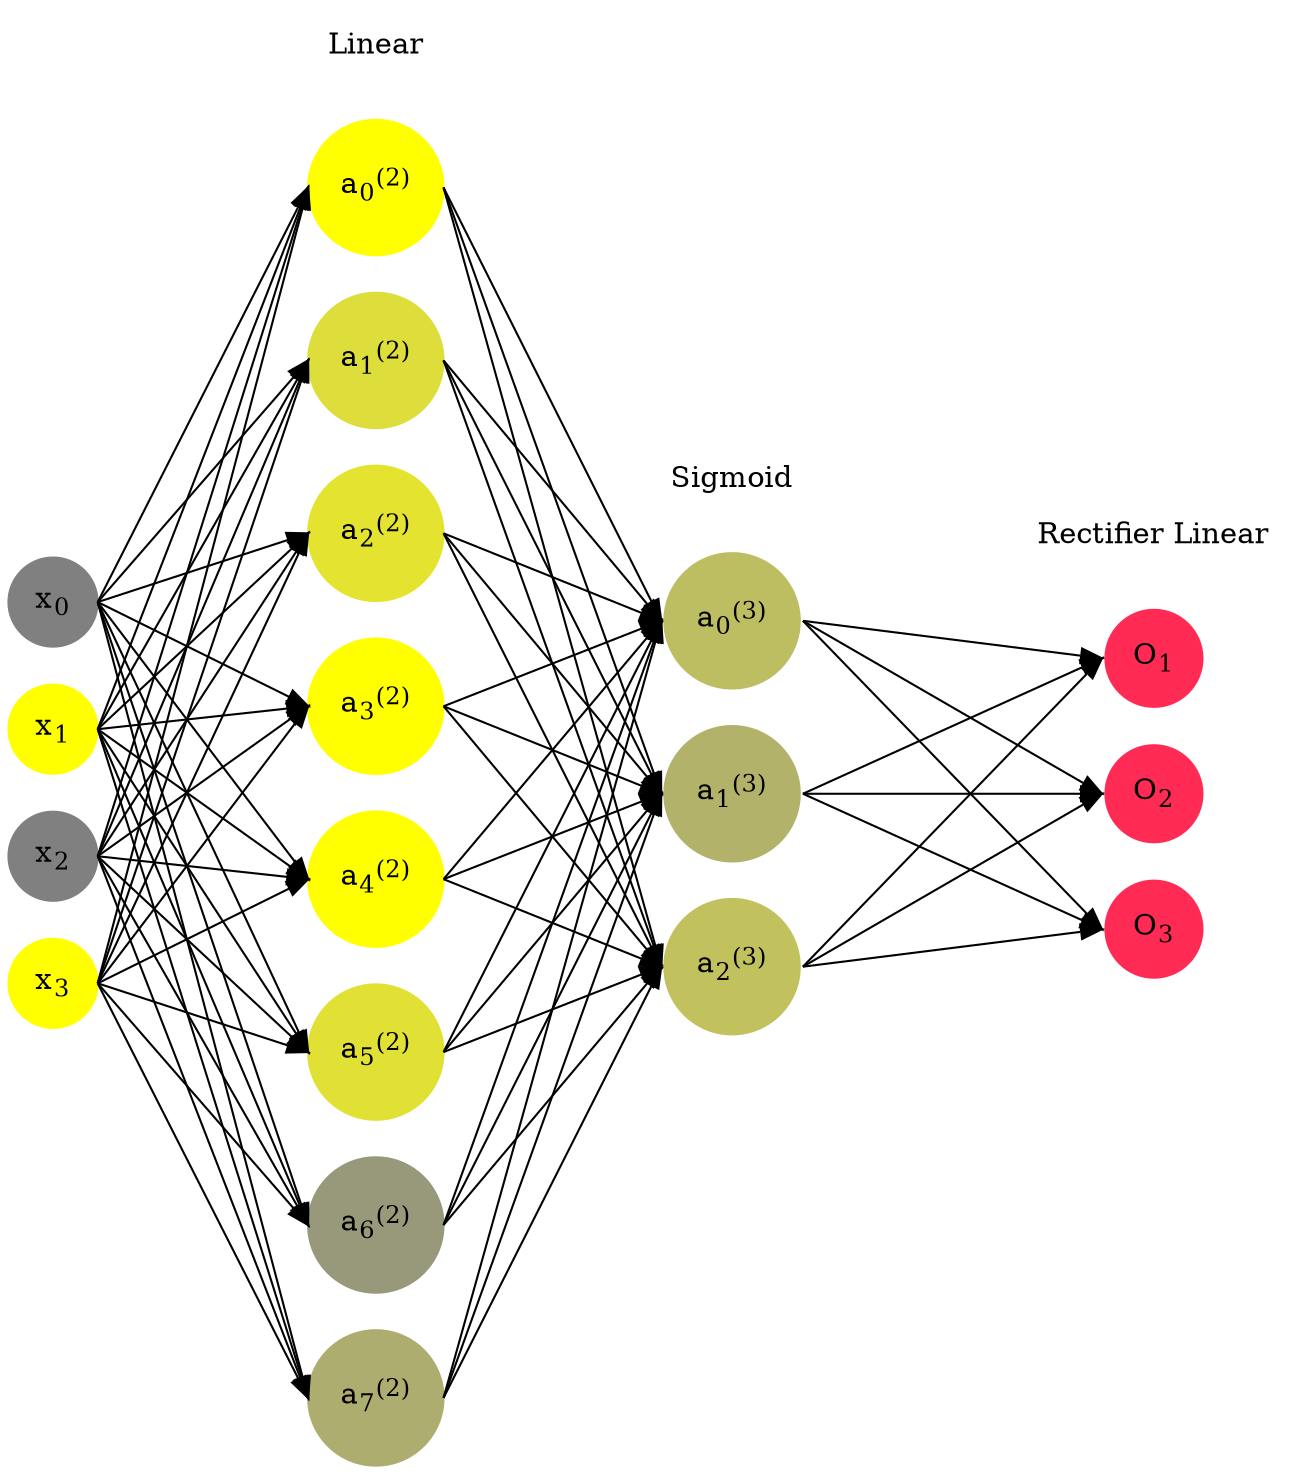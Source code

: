 digraph G {
	rankdir = LR;
	splines=false;
	edge[style=invis];
	ranksep= 1.4;
	{
	node [shape=circle, color="0.1667, 0.0, 0.5", style=filled, fillcolor="0.1667, 0.0, 0.5"];
	x0 [label=<x<sub>0</sub>>];
	}
	{
	node [shape=circle, color="0.1667, 1.0, 1.0", style=filled, fillcolor="0.1667, 1.0, 1.0"];
	x1 [label=<x<sub>1</sub>>];
	}
	{
	node [shape=circle, color="0.1667, 0.0, 0.5", style=filled, fillcolor="0.1667, 0.0, 0.5"];
	x2 [label=<x<sub>2</sub>>];
	}
	{
	node [shape=circle, color="0.1667, 1.0, 1.0", style=filled, fillcolor="0.1667, 1.0, 1.0"];
	x3 [label=<x<sub>3</sub>>];
	}
	{
	node [shape=circle, color="0.1667, 1.829601, 1.414800", style=filled, fillcolor="0.1667, 1.829601, 1.414800"];
	a02 [label=<a<sub>0</sub><sup>(2)</sup>>];
	}
	{
	node [shape=circle, color="0.1667, 0.729918, 0.864959", style=filled, fillcolor="0.1667, 0.729918, 0.864959"];
	a12 [label=<a<sub>1</sub><sup>(2)</sup>>];
	}
	{
	node [shape=circle, color="0.1667, 0.787853, 0.893926", style=filled, fillcolor="0.1667, 0.787853, 0.893926"];
	a22 [label=<a<sub>2</sub><sup>(2)</sup>>];
	}
	{
	node [shape=circle, color="0.1667, 3.051961, 2.025981", style=filled, fillcolor="0.1667, 3.051961, 2.025981"];
	a32 [label=<a<sub>3</sub><sup>(2)</sup>>];
	}
	{
	node [shape=circle, color="0.1667, 2.051507, 1.525753", style=filled, fillcolor="0.1667, 2.051507, 1.525753"];
	a42 [label=<a<sub>4</sub><sup>(2)</sup>>];
	}
	{
	node [shape=circle, color="0.1667, 0.761347, 0.880674", style=filled, fillcolor="0.1667, 0.761347, 0.880674"];
	a52 [label=<a<sub>5</sub><sup>(2)</sup>>];
	}
	{
	node [shape=circle, color="0.1667, 0.191425, 0.595713", style=filled, fillcolor="0.1667, 0.191425, 0.595713"];
	a62 [label=<a<sub>6</sub><sup>(2)</sup>>];
	}
	{
	node [shape=circle, color="0.1667, 0.359128, 0.679564", style=filled, fillcolor="0.1667, 0.359128, 0.679564"];
	a72 [label=<a<sub>7</sub><sup>(2)</sup>>];
	}
	{
	node [shape=circle, color="0.1667, 0.483773, 0.741886", style=filled, fillcolor="0.1667, 0.483773, 0.741886"];
	a03 [label=<a<sub>0</sub><sup>(3)</sup>>];
	}
	{
	node [shape=circle, color="0.1667, 0.398040, 0.699020", style=filled, fillcolor="0.1667, 0.398040, 0.699020"];
	a13 [label=<a<sub>1</sub><sup>(3)</sup>>];
	}
	{
	node [shape=circle, color="0.1667, 0.508183, 0.754091", style=filled, fillcolor="0.1667, 0.508183, 0.754091"];
	a23 [label=<a<sub>2</sub><sup>(3)</sup>>];
	}
	{
	node [shape=circle, color="0.9667, 0.83, 1.0", style=filled, fillcolor="0.9667, 0.83, 1.0"];
	O1 [label=<O<sub>1</sub>>];
	}
	{
	node [shape=circle, color="0.9667, 0.83, 1.0", style=filled, fillcolor="0.9667, 0.83, 1.0"];
	O2 [label=<O<sub>2</sub>>];
	}
	{
	node [shape=circle, color="0.9667, 0.83, 1.0", style=filled, fillcolor="0.9667, 0.83, 1.0"];
	O3 [label=<O<sub>3</sub>>];
	}
	{
	rank=same;
	x0->x1->x2->x3;
	}
	{
	rank=same;
	a02->a12->a22->a32->a42->a52->a62->a72;
	}
	{
	rank=same;
	a03->a13->a23;
	}
	{
	rank=same;
	O1->O2->O3;
	}
	l1 [shape=plaintext,label="Linear"];
	l1->a02;
	{rank=same; l1;a02};
	l2 [shape=plaintext,label="Sigmoid"];
	l2->a03;
	{rank=same; l2;a03};
	l3 [shape=plaintext,label="Rectifier Linear"];
	l3->O1;
	{rank=same; l3;O1};
edge[style=solid, tailport=e, headport=w];
	{x0;x1;x2;x3} -> {a02;a12;a22;a32;a42;a52;a62;a72};
	{a02;a12;a22;a32;a42;a52;a62;a72} -> {a03;a13;a23};
	{a03;a13;a23} -> {O1,O2,O3};
}